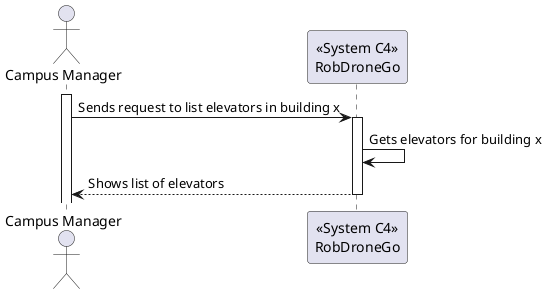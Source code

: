 @startuml

actor "Campus Manager" as CM
participant "<<System C4>>\nRobDroneGo" as RDG

activate CM

CM -> RDG: Sends request to list elevators in building x
activate RDG
RDG -> RDG: Gets elevators for building x
RDG --> CM: Shows list of elevators
deactivate RDG


@enduml
